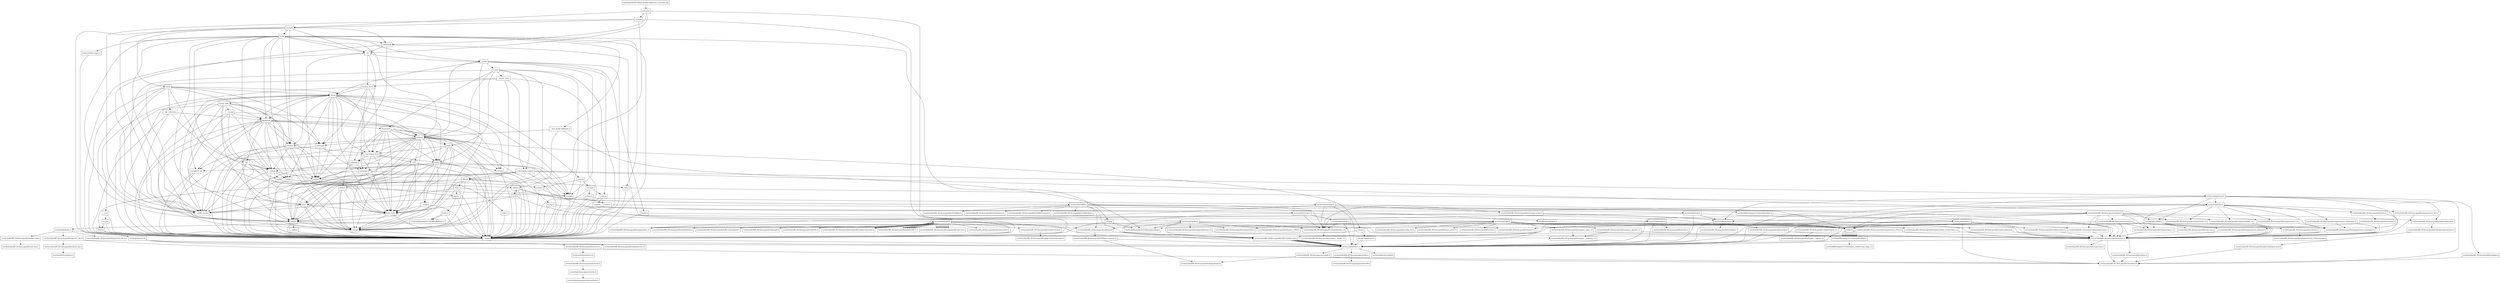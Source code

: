 digraph "dependencies" {
  header_1 [ shape="box", label="iostream"];
  header_0 [ shape="box", label="tmp/tmpw8iwRO.libcxx.header.deps/test_iostream.cpp"];
  header_2 [ shape="box", label="__config"];
  header_3 [ shape="box", label="usr/include/features.h"];
  header_4 [ shape="box", label="usr/include/stdc-predef.h"];
  header_5 [ shape="box", label="usr/include/x86_64-linux-gnu/sys/cdefs.h"];
  header_6 [ shape="box", label="usr/include/x86_64-linux-gnu/bits/wordsize.h"];
  header_7 [ shape="box", label="usr/include/x86_64-linux-gnu/bits/long-double.h"];
  header_8 [ shape="box", label="usr/include/x86_64-linux-gnu/gnu/stubs.h"];
  header_9 [ shape="box", label="usr/include/x86_64-linux-gnu/gnu/stubs-64.h"];
  header_11 [ shape="box", label="ios"];
  header_12 [ shape="box", label="iosfwd"];
  header_13 [ shape="box", label="wchar.h"];
  header_14 [ shape="box", label="usr/include/wchar.h"];
  header_15 [ shape="box", label="usr/include/x86_64-linux-gnu/bits/libc-header-start.h"];
  header_16 [ shape="box", label="usr/include/x86_64-linux-gnu/bits/floatn.h"];
  header_17 [ shape="box", label="usr/include/x86_64-linux-gnu/bits/floatn-common.h"];
  header_18 [ shape="box", label="stddef.h"];
  header_19 [ shape="box", label="usr/local/lib/clang/10.0.0/include/stddef.h"];
  header_20 [ shape="box", label="usr/local/lib/clang/10.0.0/include/stdarg.h"];
  header_21 [ shape="box", label="usr/include/x86_64-linux-gnu/bits/wchar.h"];
  header_22 [ shape="box", label="usr/include/x86_64-linux-gnu/bits/types/wint_t.h"];
  header_23 [ shape="box", label="usr/include/x86_64-linux-gnu/bits/types/mbstate_t.h"];
  header_24 [ shape="box", label="usr/include/x86_64-linux-gnu/bits/types/__mbstate_t.h"];
  header_25 [ shape="box", label="usr/include/x86_64-linux-gnu/bits/types/__FILE.h"];
  header_26 [ shape="box", label="usr/include/x86_64-linux-gnu/bits/types/FILE.h"];
  header_27 [ shape="box", label="usr/include/x86_64-linux-gnu/bits/types/locale_t.h"];
  header_28 [ shape="box", label="usr/include/x86_64-linux-gnu/bits/types/__locale_t.h"];
  header_29 [ shape="box", label="__locale"];
  header_30 [ shape="box", label="string"];
  header_31 [ shape="box", label="string_view"];
  header_32 [ shape="box", label="__string"];
  header_33 [ shape="box", label="algorithm"];
  header_34 [ shape="box", label="initializer_list"];
  header_35 [ shape="box", label="cstddef"];
  header_36 [ shape="box", label="version"];
  header_37 [ shape="box", label="usr/local/lib/clang/10.0.0/include/__stddef_max_align_t.h"];
  header_38 [ shape="box", label="__nullptr"];
  header_39 [ shape="box", label="type_traits"];
  header_40 [ shape="box", label="cstring"];
  header_41 [ shape="box", label="string.h"];
  header_42 [ shape="box", label="usr/include/string.h"];
  header_43 [ shape="box", label="usr/include/strings.h"];
  header_44 [ shape="box", label="utility"];
  header_45 [ shape="box", label="__tuple"];
  header_46 [ shape="box", label="cstdint"];
  header_47 [ shape="box", label="stdint.h"];
  header_48 [ shape="box", label="usr/local/lib/clang/10.0.0/include/stdint.h"];
  header_49 [ shape="box", label="usr/include/stdint.h"];
  header_50 [ shape="box", label="usr/include/x86_64-linux-gnu/bits/types.h"];
  header_51 [ shape="box", label="usr/include/x86_64-linux-gnu/bits/typesizes.h"];
  header_52 [ shape="box", label="usr/include/x86_64-linux-gnu/bits/stdint-intn.h"];
  header_53 [ shape="box", label="usr/include/x86_64-linux-gnu/bits/stdint-uintn.h"];
  header_54 [ shape="box", label="__debug"];
  header_55 [ shape="box", label="cstdlib"];
  header_56 [ shape="box", label="stdlib.h"];
  header_57 [ shape="box", label="usr/include/stdlib.h"];
  header_58 [ shape="box", label="usr/include/x86_64-linux-gnu/bits/waitflags.h"];
  header_59 [ shape="box", label="usr/include/x86_64-linux-gnu/bits/waitstatus.h"];
  header_60 [ shape="box", label="usr/include/x86_64-linux-gnu/sys/types.h"];
  header_61 [ shape="box", label="usr/include/x86_64-linux-gnu/bits/types/clock_t.h"];
  header_62 [ shape="box", label="usr/include/x86_64-linux-gnu/bits/types/clockid_t.h"];
  header_63 [ shape="box", label="usr/include/x86_64-linux-gnu/bits/types/time_t.h"];
  header_64 [ shape="box", label="usr/include/x86_64-linux-gnu/bits/types/timer_t.h"];
  header_65 [ shape="box", label="usr/include/endian.h"];
  header_66 [ shape="box", label="usr/include/x86_64-linux-gnu/bits/endian.h"];
  header_67 [ shape="box", label="usr/include/x86_64-linux-gnu/bits/byteswap.h"];
  header_68 [ shape="box", label="usr/include/x86_64-linux-gnu/bits/uintn-identity.h"];
  header_69 [ shape="box", label="usr/include/x86_64-linux-gnu/sys/select.h"];
  header_70 [ shape="box", label="usr/include/x86_64-linux-gnu/bits/select.h"];
  header_71 [ shape="box", label="usr/include/x86_64-linux-gnu/bits/types/sigset_t.h"];
  header_72 [ shape="box", label="usr/include/x86_64-linux-gnu/bits/types/__sigset_t.h"];
  header_73 [ shape="box", label="usr/include/x86_64-linux-gnu/bits/types/struct_timeval.h"];
  header_74 [ shape="box", label="usr/include/x86_64-linux-gnu/bits/types/struct_timespec.h"];
  header_75 [ shape="box", label="usr/include/x86_64-linux-gnu/bits/pthreadtypes.h"];
  header_76 [ shape="box", label="usr/include/x86_64-linux-gnu/bits/thread-shared-types.h"];
  header_77 [ shape="box", label="usr/include/x86_64-linux-gnu/bits/pthreadtypes-arch.h"];
  header_78 [ shape="box", label="usr/include/alloca.h"];
  header_79 [ shape="box", label="usr/include/x86_64-linux-gnu/bits/stdlib-bsearch.h"];
  header_80 [ shape="box", label="usr/include/x86_64-linux-gnu/bits/stdlib-float.h"];
  header_81 [ shape="box", label="math.h"];
  header_82 [ shape="box", label="usr/include/math.h"];
  header_83 [ shape="box", label="usr/include/x86_64-linux-gnu/bits/math-vector.h"];
  header_84 [ shape="box", label="usr/include/x86_64-linux-gnu/bits/libm-simd-decl-stubs.h"];
  header_85 [ shape="box", label="usr/include/x86_64-linux-gnu/bits/flt-eval-method.h"];
  header_86 [ shape="box", label="usr/include/x86_64-linux-gnu/bits/fp-logb.h"];
  header_87 [ shape="box", label="usr/include/x86_64-linux-gnu/bits/fp-fast.h"];
  header_88 [ shape="box", label="usr/include/x86_64-linux-gnu/bits/mathcalls-helper-functions.h"];
  header_89 [ shape="box", label="usr/include/x86_64-linux-gnu/bits/mathcalls.h"];
  header_90 [ shape="box", label="usr/include/x86_64-linux-gnu/bits/mathcalls-narrow.h"];
  header_91 [ shape="box", label="usr/include/x86_64-linux-gnu/bits/iscanonical.h"];
  header_92 [ shape="box", label="usr/include/x86_64-linux-gnu/bits/mathinline.h"];
  header_93 [ shape="box", label="limits"];
  header_94 [ shape="box", label="__undef_macros"];
  header_95 [ shape="box", label="cstdio"];
  header_96 [ shape="box", label="stdio.h"];
  header_97 [ shape="box", label="usr/include/stdio.h"];
  header_98 [ shape="box", label="usr/include/x86_64-linux-gnu/bits/types/__fpos_t.h"];
  header_99 [ shape="box", label="usr/include/x86_64-linux-gnu/bits/types/__fpos64_t.h"];
  header_100 [ shape="box", label="usr/include/x86_64-linux-gnu/bits/types/struct_FILE.h"];
  header_101 [ shape="box", label="usr/include/x86_64-linux-gnu/bits/types/cookie_io_functions_t.h"];
  header_102 [ shape="box", label="usr/include/x86_64-linux-gnu/bits/stdio_lim.h"];
  header_103 [ shape="box", label="usr/include/x86_64-linux-gnu/bits/sys_errlist.h"];
  header_104 [ shape="box", label="usr/include/x86_64-linux-gnu/bits/stdio.h"];
  header_105 [ shape="box", label="memory"];
  header_106 [ shape="box", label="typeinfo"];
  header_107 [ shape="box", label="exception"];
  header_108 [ shape="box", label="new"];
  header_109 [ shape="box", label="iterator"];
  header_110 [ shape="box", label="__functional_base"];
  header_111 [ shape="box", label="tuple"];
  header_112 [ shape="box", label="stdexcept"];
  header_113 [ shape="box", label="cassert"];
  header_114 [ shape="box", label="usr/include/assert.h"];
  header_115 [ shape="box", label="atomic"];
  header_116 [ shape="box", label="functional"];
  header_117 [ shape="box", label="bit"];
  header_118 [ shape="box", label="cwchar"];
  header_119 [ shape="box", label="cwctype"];
  header_120 [ shape="box", label="cctype"];
  header_121 [ shape="box", label="ctype.h"];
  header_122 [ shape="box", label="usr/include/ctype.h"];
  header_123 [ shape="box", label="wctype.h"];
  header_124 [ shape="box", label="usr/include/wctype.h"];
  header_125 [ shape="box", label="usr/include/x86_64-linux-gnu/bits/wctype-wchar.h"];
  header_126 [ shape="box", label="mutex"];
  header_127 [ shape="box", label="__mutex_base"];
  header_128 [ shape="box", label="chrono"];
  header_129 [ shape="box", label="ctime"];
  header_130 [ shape="box", label="usr/include/time.h"];
  header_131 [ shape="box", label="usr/include/x86_64-linux-gnu/bits/time.h"];
  header_132 [ shape="box", label="usr/include/x86_64-linux-gnu/bits/timex.h"];
  header_133 [ shape="box", label="usr/include/x86_64-linux-gnu/bits/types/struct_tm.h"];
  header_134 [ shape="box", label="usr/include/x86_64-linux-gnu/bits/types/struct_itimerspec.h"];
  header_135 [ shape="box", label="ratio"];
  header_136 [ shape="box", label="climits"];
  header_137 [ shape="box", label="limits.h"];
  header_138 [ shape="box", label="usr/local/lib/clang/10.0.0/include/limits.h"];
  header_139 [ shape="box", label="usr/include/limits.h"];
  header_140 [ shape="box", label="usr/include/x86_64-linux-gnu/bits/posix1_lim.h"];
  header_141 [ shape="box", label="usr/include/x86_64-linux-gnu/bits/local_lim.h"];
  header_142 [ shape="box", label="usr/include/linux/limits.h"];
  header_143 [ shape="box", label="usr/include/x86_64-linux-gnu/bits/posix2_lim.h"];
  header_144 [ shape="box", label="usr/include/x86_64-linux-gnu/bits/xopen_lim.h"];
  header_145 [ shape="box", label="usr/include/x86_64-linux-gnu/bits/uio_lim.h"];
  header_146 [ shape="box", label="system_error"];
  header_147 [ shape="box", label="__errc"];
  header_148 [ shape="box", label="cerrno"];
  header_149 [ shape="box", label="errno.h"];
  header_150 [ shape="box", label="usr/include/errno.h"];
  header_151 [ shape="box", label="usr/include/x86_64-linux-gnu/bits/errno.h"];
  header_152 [ shape="box", label="usr/include/linux/errno.h"];
  header_153 [ shape="box", label="usr/include/x86_64-linux-gnu/asm/errno.h"];
  header_154 [ shape="box", label="usr/include/asm-generic/errno.h"];
  header_155 [ shape="box", label="usr/include/asm-generic/errno-base.h"];
  header_156 [ shape="box", label="usr/include/x86_64-linux-gnu/bits/types/error_t.h"];
  header_157 [ shape="box", label="__threading_support"];
  header_10 [ shape="box", label="usr/include/pthread.h"];
  header_158 [ shape="box", label="usr/include/sched.h"];
  header_159 [ shape="box", label="usr/include/x86_64-linux-gnu/bits/sched.h"];
  header_160 [ shape="box", label="usr/include/x86_64-linux-gnu/bits/types/struct_sched_param.h"];
  header_161 [ shape="box", label="usr/include/x86_64-linux-gnu/bits/cpu-set.h"];
  header_162 [ shape="box", label="usr/include/x86_64-linux-gnu/bits/setjmp.h"];
  header_163 [ shape="box", label="locale.h"];
  header_164 [ shape="box", label="usr/include/locale.h"];
  header_165 [ shape="box", label="usr/include/x86_64-linux-gnu/bits/locale.h"];
  header_166 [ shape="box", label="streambuf"];
  header_167 [ shape="box", label="istream"];
  header_168 [ shape="box", label="ostream"];
  header_169 [ shape="box", label="locale"];
  header_170 [ shape="box", label="cstdarg"];
  header_171 [ shape="box", label="usr/include/nl_types.h"];
  header_172 [ shape="box", label="__bsd_locale_fallbacks.h"];
  header_173 [ shape="box", label="bitset"];
  header_174 [ shape="box", label="__bit_reference"];
  header_121 -> header_2;
  header_121 -> header_122;
  header_65 -> header_3;
  header_65 -> header_66;
  header_65 -> header_67;
  header_65 -> header_68;
  header_11 -> header_2;
  header_11 -> header_12;
  header_11 -> header_29;
  header_11 -> header_146;
  header_11 -> header_115;
  header_164 -> header_3;
  header_164 -> header_18;
  header_164 -> header_165;
  header_164 -> header_27;
  header_16 -> header_3;
  header_16 -> header_17;
  header_50 -> header_3;
  header_50 -> header_6;
  header_50 -> header_51;
  header_163 -> header_2;
  header_163 -> header_164;
  header_53 -> header_50;
  header_107 -> header_2;
  header_107 -> header_35;
  header_107 -> header_55;
  header_107 -> header_39;
  header_107 -> header_36;
  header_46 -> header_2;
  header_46 -> header_47;
  header_93 -> header_2;
  header_93 -> header_39;
  header_93 -> header_94;
  header_93 -> header_36;
  header_171 -> header_3;
  header_47 -> header_2;
  header_47 -> header_48;
  header_82 -> header_15;
  header_82 -> header_50;
  header_82 -> header_83;
  header_82 -> header_16;
  header_82 -> header_85;
  header_82 -> header_86;
  header_82 -> header_87;
  header_82 -> header_88;
  header_82 -> header_89;
  header_82 -> header_88;
  header_82 -> header_89;
  header_82 -> header_88;
  header_82 -> header_89;
  header_82 -> header_89;
  header_82 -> header_89;
  header_82 -> header_89;
  header_82 -> header_89;
  header_82 -> header_90;
  header_82 -> header_90;
  header_82 -> header_90;
  header_82 -> header_90;
  header_82 -> header_90;
  header_82 -> header_90;
  header_82 -> header_90;
  header_82 -> header_90;
  header_82 -> header_90;
  header_82 -> header_91;
  header_82 -> header_92;
  header_18 -> header_19;
  header_18 -> header_19;
  header_18 -> header_19;
  header_18 -> header_19;
  header_18 -> header_19;
  header_18 -> header_19;
  header_18 -> header_19;
  header_18 -> header_19;
  header_18 -> header_19;
  header_18 -> header_19;
  header_78 -> header_3;
  header_78 -> header_18;
  header_108 -> header_2;
  header_108 -> header_107;
  header_108 -> header_39;
  header_108 -> header_35;
  header_108 -> header_36;
  header_162 -> header_6;
  header_64 -> header_50;
  header_126 -> header_2;
  header_126 -> header_127;
  header_126 -> header_46;
  header_126 -> header_116;
  header_126 -> header_105;
  header_126 -> header_111;
  header_126 -> header_36;
  header_126 -> header_157;
  header_126 -> header_94;
  header_138 -> header_139;
  header_169 -> header_2;
  header_169 -> header_29;
  header_169 -> header_54;
  header_169 -> header_33;
  header_169 -> header_105;
  header_169 -> header_11;
  header_169 -> header_166;
  header_169 -> header_109;
  header_169 -> header_93;
  header_169 -> header_36;
  header_169 -> header_170;
  header_169 -> header_55;
  header_169 -> header_129;
  header_169 -> header_95;
  header_169 -> header_171;
  header_169 -> header_172;
  header_169 -> header_94;
  header_144 -> header_145;
  header_149 -> header_2;
  header_149 -> header_150;
  header_123 -> header_2;
  header_123 -> header_124;
  header_132 -> header_50;
  header_132 -> header_73;
  header_74 -> header_50;
  header_170 -> header_2;
  header_170 -> header_20;
  header_135 -> header_2;
  header_135 -> header_46;
  header_135 -> header_136;
  header_135 -> header_39;
  header_135 -> header_94;
  header_166 -> header_2;
  header_166 -> header_12;
  header_166 -> header_11;
  header_166 -> header_94;
  header_36 -> header_2;
  header_68 -> header_50;
  header_63 -> header_50;
  header_13 -> header_2;
  header_13 -> header_14;
  header_75 -> header_76;
  header_33 -> header_2;
  header_33 -> header_34;
  header_33 -> header_39;
  header_33 -> header_40;
  header_33 -> header_44;
  header_33 -> header_105;
  header_33 -> header_116;
  header_33 -> header_109;
  header_33 -> header_35;
  header_33 -> header_117;
  header_33 -> header_36;
  header_33 -> header_54;
  header_33 -> header_94;
  header_101 -> header_50;
  header_69 -> header_3;
  header_69 -> header_50;
  header_69 -> header_70;
  header_69 -> header_71;
  header_69 -> header_63;
  header_69 -> header_73;
  header_69 -> header_74;
  header_148 -> header_2;
  header_148 -> header_149;
  header_110 -> header_2;
  header_110 -> header_39;
  header_110 -> header_106;
  header_110 -> header_107;
  header_110 -> header_108;
  header_110 -> header_44;
  header_147 -> header_2;
  header_147 -> header_148;
  header_62 -> header_50;
  header_15 -> header_3;
  header_15 -> header_3;
  header_15 -> header_3;
  header_15 -> header_3;
  header_15 -> header_3;
  header_15 -> header_3;
  header_15 -> header_3;
  header_27 -> header_28;
  header_157 -> header_2;
  header_157 -> header_128;
  header_157 -> header_12;
  header_157 -> header_149;
  header_157 -> header_10;
  header_157 -> header_158;
  header_157 -> header_94;
  header_96 -> header_2;
  header_96 -> header_97;
  header_97 -> header_15;
  header_97 -> header_18;
  header_97 -> header_20;
  header_97 -> header_50;
  header_97 -> header_98;
  header_97 -> header_99;
  header_97 -> header_25;
  header_97 -> header_26;
  header_97 -> header_100;
  header_97 -> header_101;
  header_97 -> header_102;
  header_97 -> header_103;
  header_97 -> header_104;
  header_30 -> header_2;
  header_30 -> header_31;
  header_30 -> header_12;
  header_30 -> header_40;
  header_30 -> header_95;
  header_30 -> header_118;
  header_30 -> header_33;
  header_30 -> header_109;
  header_30 -> header_44;
  header_30 -> header_105;
  header_30 -> header_112;
  header_30 -> header_39;
  header_30 -> header_34;
  header_30 -> header_110;
  header_30 -> header_36;
  header_30 -> header_46;
  header_30 -> header_54;
  header_30 -> header_94;
  header_76 -> header_77;
  header_116 -> header_2;
  header_116 -> header_39;
  header_116 -> header_106;
  header_116 -> header_107;
  header_116 -> header_105;
  header_116 -> header_111;
  header_116 -> header_44;
  header_116 -> header_36;
  header_116 -> header_110;
  header_77 -> header_6;
  header_122 -> header_3;
  header_122 -> header_50;
  header_122 -> header_65;
  header_122 -> header_27;
  header_117 -> header_2;
  header_117 -> header_93;
  header_117 -> header_39;
  header_117 -> header_36;
  header_117 -> header_54;
  header_117 -> header_94;
  header_52 -> header_50;
  header_42 -> header_15;
  header_42 -> header_18;
  header_42 -> header_27;
  header_42 -> header_43;
  header_98 -> header_50;
  header_98 -> header_24;
  header_141 -> header_142;
  header_83 -> header_84;
  header_118 -> header_2;
  header_118 -> header_119;
  header_118 -> header_13;
  header_61 -> header_50;
  header_99 -> header_50;
  header_99 -> header_24;
  header_173 -> header_2;
  header_173 -> header_174;
  header_173 -> header_35;
  header_173 -> header_136;
  header_173 -> header_30;
  header_173 -> header_112;
  header_173 -> header_12;
  header_173 -> header_110;
  header_173 -> header_94;
  header_12 -> header_2;
  header_12 -> header_13;
  header_81 -> header_2;
  header_81 -> header_56;
  header_81 -> header_82;
  header_81 -> header_39;
  header_81 -> header_93;
  header_100 -> header_50;
  header_5 -> header_6;
  header_5 -> header_7;
  header_41 -> header_2;
  header_41 -> header_42;
  header_125 -> header_50;
  header_125 -> header_22;
  header_125 -> header_65;
  header_55 -> header_2;
  header_55 -> header_56;
  header_128 -> header_2;
  header_128 -> header_129;
  header_128 -> header_39;
  header_128 -> header_135;
  header_128 -> header_93;
  header_128 -> header_36;
  header_128 -> header_94;
  header_159 -> header_160;
  header_31 -> header_2;
  header_31 -> header_32;
  header_31 -> header_33;
  header_31 -> header_109;
  header_31 -> header_93;
  header_31 -> header_112;
  header_31 -> header_36;
  header_31 -> header_54;
  header_31 -> header_94;
  header_60 -> header_3;
  header_60 -> header_50;
  header_60 -> header_61;
  header_60 -> header_62;
  header_60 -> header_63;
  header_60 -> header_64;
  header_60 -> header_18;
  header_60 -> header_52;
  header_60 -> header_65;
  header_60 -> header_69;
  header_60 -> header_75;
  header_45 -> header_2;
  header_45 -> header_35;
  header_45 -> header_39;
  header_56 -> header_2;
  header_56 -> header_57;
  header_56 -> header_81;
  header_56 -> header_57;
  header_127 -> header_2;
  header_127 -> header_128;
  header_127 -> header_146;
  header_127 -> header_157;
  header_127 -> header_94;
  header_23 -> header_24;
  header_29 -> header_2;
  header_29 -> header_30;
  header_29 -> header_105;
  header_29 -> header_44;
  header_29 -> header_126;
  header_29 -> header_46;
  header_29 -> header_120;
  header_29 -> header_163;
  header_139 -> header_15;
  header_139 -> header_140;
  header_139 -> header_143;
  header_139 -> header_144;
  header_17 -> header_3;
  header_17 -> header_7;
  header_115 -> header_2;
  header_115 -> header_35;
  header_115 -> header_46;
  header_115 -> header_39;
  header_115 -> header_36;
  header_106 -> header_2;
  header_106 -> header_107;
  header_106 -> header_35;
  header_106 -> header_46;
  header_109 -> header_2;
  header_109 -> header_12;
  header_109 -> header_110;
  header_109 -> header_39;
  header_109 -> header_35;
  header_109 -> header_34;
  header_109 -> header_36;
  header_109 -> header_54;
  header_174 -> header_2;
  header_174 -> header_117;
  header_174 -> header_33;
  header_174 -> header_94;
  header_8 -> header_9;
  header_57 -> header_15;
  header_57 -> header_18;
  header_57 -> header_58;
  header_57 -> header_59;
  header_57 -> header_16;
  header_57 -> header_27;
  header_57 -> header_60;
  header_57 -> header_78;
  header_57 -> header_79;
  header_57 -> header_80;
  header_129 -> header_2;
  header_129 -> header_130;
  header_137 -> header_2;
  header_137 -> header_138;
  header_137 -> header_138;
  header_105 -> header_2;
  header_105 -> header_39;
  header_105 -> header_106;
  header_105 -> header_35;
  header_105 -> header_46;
  header_105 -> header_108;
  header_105 -> header_44;
  header_105 -> header_93;
  header_105 -> header_109;
  header_105 -> header_110;
  header_105 -> header_12;
  header_105 -> header_111;
  header_105 -> header_112;
  header_105 -> header_40;
  header_105 -> header_113;
  header_105 -> header_115;
  header_105 -> header_36;
  header_105 -> header_94;
  header_71 -> header_72;
  header_172 -> header_56;
  header_172 -> header_20;
  header_172 -> header_105;
  header_19 -> header_37;
  header_34 -> header_2;
  header_34 -> header_35;
  header_70 -> header_6;
  header_124 -> header_3;
  header_124 -> header_50;
  header_124 -> header_22;
  header_124 -> header_125;
  header_124 -> header_27;
  header_120 -> header_2;
  header_120 -> header_121;
  header_40 -> header_2;
  header_40 -> header_41;
  header_14 -> header_15;
  header_14 -> header_16;
  header_14 -> header_18;
  header_14 -> header_20;
  header_14 -> header_21;
  header_14 -> header_22;
  header_14 -> header_23;
  header_14 -> header_25;
  header_14 -> header_26;
  header_14 -> header_27;
  header_38 -> header_2;
  header_49 -> header_15;
  header_49 -> header_50;
  header_49 -> header_21;
  header_49 -> header_6;
  header_49 -> header_52;
  header_49 -> header_53;
  header_136 -> header_2;
  header_136 -> header_137;
  header_39 -> header_2;
  header_39 -> header_35;
  header_39 -> header_36;
  header_95 -> header_2;
  header_95 -> header_96;
  header_10 -> header_3;
  header_10 -> header_65;
  header_10 -> header_158;
  header_10 -> header_130;
  header_10 -> header_75;
  header_10 -> header_162;
  header_10 -> header_6;
  header_10 -> header_74;
  header_133 -> header_50;
  header_168 -> header_2;
  header_168 -> header_11;
  header_168 -> header_166;
  header_168 -> header_169;
  header_168 -> header_109;
  header_168 -> header_173;
  header_168 -> header_36;
  header_146 -> header_147;
  header_146 -> header_39;
  header_146 -> header_112;
  header_146 -> header_110;
  header_146 -> header_30;
  header_158 -> header_3;
  header_158 -> header_50;
  header_158 -> header_18;
  header_158 -> header_63;
  header_158 -> header_74;
  header_158 -> header_159;
  header_158 -> header_161;
  header_44 -> header_2;
  header_44 -> header_45;
  header_44 -> header_39;
  header_44 -> header_34;
  header_44 -> header_35;
  header_44 -> header_40;
  header_44 -> header_46;
  header_44 -> header_36;
  header_44 -> header_54;
  header_167 -> header_2;
  header_167 -> header_36;
  header_167 -> header_168;
  header_167 -> header_94;
  header_35 -> header_2;
  header_35 -> header_36;
  header_35 -> header_19;
  header_35 -> header_38;
  header_130 -> header_3;
  header_130 -> header_18;
  header_130 -> header_131;
  header_130 -> header_61;
  header_130 -> header_63;
  header_130 -> header_133;
  header_130 -> header_74;
  header_130 -> header_62;
  header_130 -> header_64;
  header_130 -> header_134;
  header_130 -> header_27;
  header_140 -> header_6;
  header_140 -> header_141;
  header_152 -> header_153;
  header_113 -> header_2;
  header_113 -> header_114;
  header_43 -> header_3;
  header_43 -> header_18;
  header_43 -> header_27;
  header_114 -> header_3;
  header_151 -> header_152;
  header_2 -> header_3;
  header_48 -> header_49;
  header_154 -> header_155;
  header_32 -> header_2;
  header_32 -> header_33;
  header_32 -> header_95;
  header_32 -> header_105;
  header_32 -> header_54;
  header_32 -> header_94;
  header_0 -> header_1;
  header_73 -> header_50;
  header_150 -> header_3;
  header_150 -> header_151;
  header_150 -> header_156;
  header_131 -> header_50;
  header_131 -> header_132;
  header_119 -> header_2;
  header_119 -> header_120;
  header_119 -> header_123;
  header_112 -> header_2;
  header_112 -> header_107;
  header_112 -> header_12;
  header_1 -> header_2;
  header_1 -> header_11;
  header_1 -> header_166;
  header_1 -> header_167;
  header_1 -> header_168;
  header_67 -> header_3;
  header_67 -> header_50;
  header_111 -> header_2;
  header_111 -> header_45;
  header_111 -> header_35;
  header_111 -> header_39;
  header_111 -> header_110;
  header_111 -> header_44;
  header_111 -> header_36;
  header_153 -> header_154;
  header_3 -> header_4;
  header_3 -> header_5;
  header_3 -> header_8;
  header_134 -> header_50;
  header_134 -> header_74;
  header_54 -> header_2;
  header_54 -> header_12;
  header_54 -> header_55;
  header_54 -> header_95;
  header_54 -> header_35;
}
